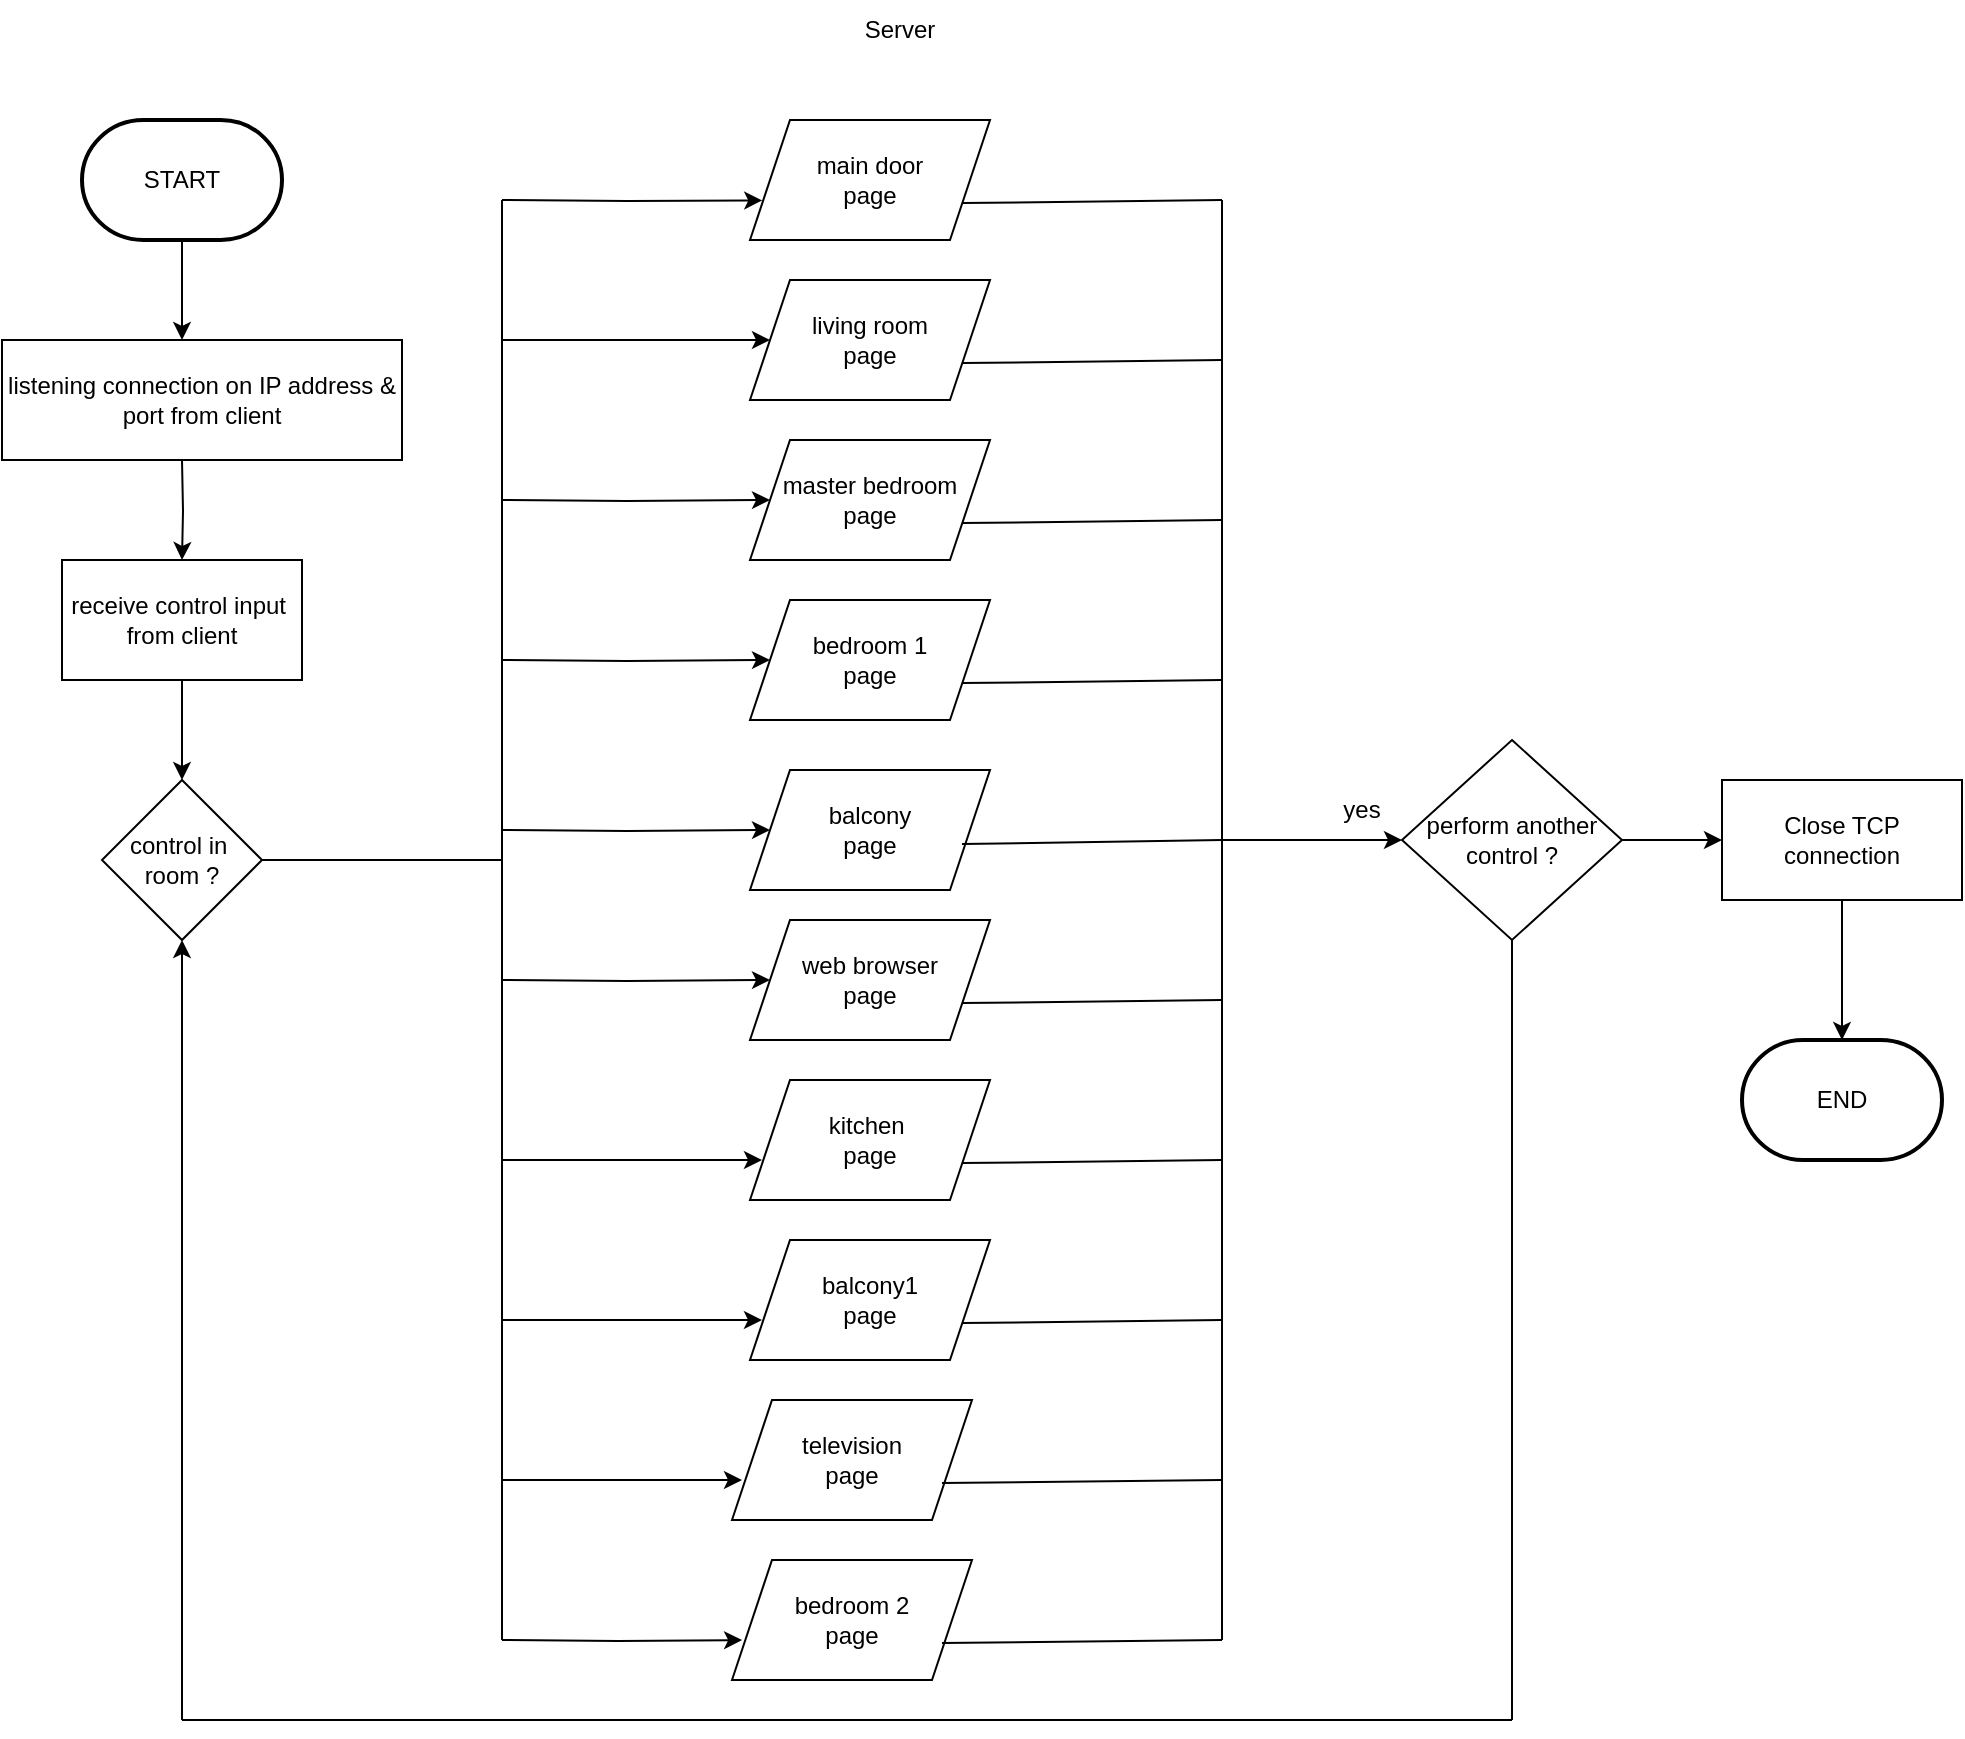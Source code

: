 <mxfile version="20.7.3" type="device" pages="2"><diagram name="server" id="74e2e168-ea6b-b213-b513-2b3c1d86103e"><mxGraphModel dx="1261" dy="1574" grid="1" gridSize="10" guides="1" tooltips="1" connect="1" arrows="1" fold="1" page="1" pageScale="1" pageWidth="1100" pageHeight="850" background="none" math="0" shadow="0"><root><mxCell id="0"/><mxCell id="1" parent="0"/><mxCell id="__jMSSrSEz_N2nfWrckp-4" value="" style="edgeStyle=orthogonalEdgeStyle;rounded=0;orthogonalLoop=1;jettySize=auto;html=1;" edge="1" parent="1" source="__jMSSrSEz_N2nfWrckp-1"><mxGeometry relative="1" as="geometry"><mxPoint x="200" y="108" as="targetPoint"/></mxGeometry></mxCell><mxCell id="__jMSSrSEz_N2nfWrckp-1" value="START" style="strokeWidth=2;html=1;shape=mxgraph.flowchart.terminator;whiteSpace=wrap;" vertex="1" parent="1"><mxGeometry x="150" y="-2" width="100" height="60" as="geometry"/></mxCell><mxCell id="__jMSSrSEz_N2nfWrckp-6" value="" style="edgeStyle=orthogonalEdgeStyle;rounded=0;orthogonalLoop=1;jettySize=auto;html=1;" edge="1" parent="1" target="__jMSSrSEz_N2nfWrckp-5"><mxGeometry relative="1" as="geometry"><mxPoint x="200" y="168" as="sourcePoint"/></mxGeometry></mxCell><mxCell id="__jMSSrSEz_N2nfWrckp-2" value="listening connection on IP address &amp;amp; port from client" style="rounded=0;whiteSpace=wrap;html=1;" vertex="1" parent="1"><mxGeometry x="110" y="108" width="200" height="60" as="geometry"/></mxCell><mxCell id="__jMSSrSEz_N2nfWrckp-3" value="Server" style="text;html=1;strokeColor=none;fillColor=none;align=center;verticalAlign=middle;whiteSpace=wrap;rounded=0;" vertex="1" parent="1"><mxGeometry x="529" y="-62" width="60" height="30" as="geometry"/></mxCell><mxCell id="__jMSSrSEz_N2nfWrckp-9" value="" style="edgeStyle=orthogonalEdgeStyle;rounded=0;orthogonalLoop=1;jettySize=auto;html=1;" edge="1" parent="1" source="__jMSSrSEz_N2nfWrckp-5" target="__jMSSrSEz_N2nfWrckp-8"><mxGeometry relative="1" as="geometry"/></mxCell><mxCell id="__jMSSrSEz_N2nfWrckp-5" value="receive control input&amp;nbsp;&lt;br&gt;from client" style="rounded=0;whiteSpace=wrap;html=1;" vertex="1" parent="1"><mxGeometry x="140" y="218" width="120" height="60" as="geometry"/></mxCell><mxCell id="__jMSSrSEz_N2nfWrckp-7" value="main door&lt;br&gt;page" style="shape=parallelogram;perimeter=parallelogramPerimeter;whiteSpace=wrap;html=1;fixedSize=1;" vertex="1" parent="1"><mxGeometry x="484" y="-2" width="120" height="60" as="geometry"/></mxCell><mxCell id="__jMSSrSEz_N2nfWrckp-8" value="control in&amp;nbsp;&lt;br&gt;room ?" style="rhombus;whiteSpace=wrap;html=1;" vertex="1" parent="1"><mxGeometry x="160" y="328" width="80" height="80" as="geometry"/></mxCell><mxCell id="__jMSSrSEz_N2nfWrckp-10" value="living room&lt;br&gt;page" style="shape=parallelogram;perimeter=parallelogramPerimeter;whiteSpace=wrap;html=1;fixedSize=1;" vertex="1" parent="1"><mxGeometry x="484" y="78" width="120" height="60" as="geometry"/></mxCell><mxCell id="__jMSSrSEz_N2nfWrckp-11" value="bedroom 1&lt;br&gt;page" style="shape=parallelogram;perimeter=parallelogramPerimeter;whiteSpace=wrap;html=1;fixedSize=1;" vertex="1" parent="1"><mxGeometry x="484" y="238" width="120" height="60" as="geometry"/></mxCell><mxCell id="__jMSSrSEz_N2nfWrckp-12" value="master bedroom&lt;br&gt;page" style="shape=parallelogram;perimeter=parallelogramPerimeter;whiteSpace=wrap;html=1;fixedSize=1;" vertex="1" parent="1"><mxGeometry x="484" y="158" width="120" height="60" as="geometry"/></mxCell><mxCell id="__jMSSrSEz_N2nfWrckp-13" value="bedroom 2&lt;br&gt;page" style="shape=parallelogram;perimeter=parallelogramPerimeter;whiteSpace=wrap;html=1;fixedSize=1;" vertex="1" parent="1"><mxGeometry x="475" y="718" width="120" height="60" as="geometry"/></mxCell><mxCell id="__jMSSrSEz_N2nfWrckp-14" value="kitchen&amp;nbsp;&lt;br&gt;page" style="shape=parallelogram;perimeter=parallelogramPerimeter;whiteSpace=wrap;html=1;fixedSize=1;" vertex="1" parent="1"><mxGeometry x="484" y="478" width="120" height="60" as="geometry"/></mxCell><mxCell id="__jMSSrSEz_N2nfWrckp-15" value="balcony&lt;br&gt;page" style="shape=parallelogram;perimeter=parallelogramPerimeter;whiteSpace=wrap;html=1;fixedSize=1;" vertex="1" parent="1"><mxGeometry x="484" y="323" width="120" height="60" as="geometry"/></mxCell><mxCell id="__jMSSrSEz_N2nfWrckp-16" value="television&lt;br&gt;page" style="shape=parallelogram;perimeter=parallelogramPerimeter;whiteSpace=wrap;html=1;fixedSize=1;" vertex="1" parent="1"><mxGeometry x="475" y="638" width="120" height="60" as="geometry"/></mxCell><mxCell id="__jMSSrSEz_N2nfWrckp-17" value="balcony1&lt;br&gt;page" style="shape=parallelogram;perimeter=parallelogramPerimeter;whiteSpace=wrap;html=1;fixedSize=1;" vertex="1" parent="1"><mxGeometry x="484" y="558" width="120" height="60" as="geometry"/></mxCell><mxCell id="__jMSSrSEz_N2nfWrckp-18" value="web browser&lt;br&gt;page" style="shape=parallelogram;perimeter=parallelogramPerimeter;whiteSpace=wrap;html=1;fixedSize=1;" vertex="1" parent="1"><mxGeometry x="484" y="398" width="120" height="60" as="geometry"/></mxCell><mxCell id="__jMSSrSEz_N2nfWrckp-19" value="" style="endArrow=none;html=1;rounded=0;exitX=1;exitY=0.5;exitDx=0;exitDy=0;" edge="1" parent="1" source="__jMSSrSEz_N2nfWrckp-8"><mxGeometry width="50" height="50" relative="1" as="geometry"><mxPoint x="520" y="368" as="sourcePoint"/><mxPoint x="360" y="368" as="targetPoint"/></mxGeometry></mxCell><mxCell id="__jMSSrSEz_N2nfWrckp-20" value="" style="endArrow=none;html=1;rounded=0;" edge="1" parent="1"><mxGeometry width="50" height="50" relative="1" as="geometry"><mxPoint x="360" y="758" as="sourcePoint"/><mxPoint x="360" y="38" as="targetPoint"/></mxGeometry></mxCell><mxCell id="__jMSSrSEz_N2nfWrckp-21" value="" style="edgeStyle=orthogonalEdgeStyle;rounded=0;orthogonalLoop=1;jettySize=auto;html=1;entryX=0.051;entryY=0.67;entryDx=0;entryDy=0;entryPerimeter=0;" edge="1" parent="1" target="__jMSSrSEz_N2nfWrckp-7"><mxGeometry relative="1" as="geometry"><mxPoint x="360" y="38" as="sourcePoint"/><mxPoint x="390" y="88.0" as="targetPoint"/></mxGeometry></mxCell><mxCell id="__jMSSrSEz_N2nfWrckp-22" value="" style="edgeStyle=orthogonalEdgeStyle;rounded=0;orthogonalLoop=1;jettySize=auto;html=1;entryX=0;entryY=0.5;entryDx=0;entryDy=0;" edge="1" parent="1" target="__jMSSrSEz_N2nfWrckp-18"><mxGeometry relative="1" as="geometry"><mxPoint x="360" y="428" as="sourcePoint"/><mxPoint x="475.0" y="427.98" as="targetPoint"/></mxGeometry></mxCell><mxCell id="__jMSSrSEz_N2nfWrckp-23" value="" style="edgeStyle=orthogonalEdgeStyle;rounded=0;orthogonalLoop=1;jettySize=auto;html=1;entryX=0;entryY=0.5;entryDx=0;entryDy=0;" edge="1" parent="1" target="__jMSSrSEz_N2nfWrckp-15"><mxGeometry relative="1" as="geometry"><mxPoint x="360" y="353" as="sourcePoint"/><mxPoint x="484.0" y="337.98" as="targetPoint"/></mxGeometry></mxCell><mxCell id="__jMSSrSEz_N2nfWrckp-24" value="" style="edgeStyle=orthogonalEdgeStyle;rounded=0;orthogonalLoop=1;jettySize=auto;html=1;entryX=0;entryY=0.5;entryDx=0;entryDy=0;" edge="1" parent="1" target="__jMSSrSEz_N2nfWrckp-11"><mxGeometry relative="1" as="geometry"><mxPoint x="360" y="268" as="sourcePoint"/><mxPoint x="470.12" y="277.99" as="targetPoint"/></mxGeometry></mxCell><mxCell id="__jMSSrSEz_N2nfWrckp-25" value="" style="edgeStyle=orthogonalEdgeStyle;rounded=0;orthogonalLoop=1;jettySize=auto;html=1;entryX=0;entryY=0.5;entryDx=0;entryDy=0;" edge="1" parent="1" target="__jMSSrSEz_N2nfWrckp-12"><mxGeometry x="-0.647" y="-100" relative="1" as="geometry"><mxPoint x="360" y="188" as="sourcePoint"/><mxPoint x="475.0" y="187.98" as="targetPoint"/><mxPoint as="offset"/></mxGeometry></mxCell><mxCell id="__jMSSrSEz_N2nfWrckp-26" value="" style="edgeStyle=orthogonalEdgeStyle;rounded=0;orthogonalLoop=1;jettySize=auto;html=1;entryX=0;entryY=0.5;entryDx=0;entryDy=0;" edge="1" parent="1" target="__jMSSrSEz_N2nfWrckp-10"><mxGeometry relative="1" as="geometry"><mxPoint x="360" y="118" as="sourcePoint"/><mxPoint x="540.12" y="88.2" as="targetPoint"/><Array as="points"><mxPoint x="360" y="108"/></Array></mxGeometry></mxCell><mxCell id="__jMSSrSEz_N2nfWrckp-27" value="" style="edgeStyle=orthogonalEdgeStyle;rounded=0;orthogonalLoop=1;jettySize=auto;html=1;" edge="1" parent="1"><mxGeometry relative="1" as="geometry"><mxPoint x="360" y="598" as="sourcePoint"/><mxPoint x="490" y="598" as="targetPoint"/></mxGeometry></mxCell><mxCell id="__jMSSrSEz_N2nfWrckp-28" value="" style="edgeStyle=orthogonalEdgeStyle;rounded=0;orthogonalLoop=1;jettySize=auto;html=1;entryX=0.042;entryY=0.667;entryDx=0;entryDy=0;entryPerimeter=0;" edge="1" parent="1" target="__jMSSrSEz_N2nfWrckp-13"><mxGeometry relative="1" as="geometry"><mxPoint x="360" y="758" as="sourcePoint"/><mxPoint x="495" y="767.98" as="targetPoint"/></mxGeometry></mxCell><mxCell id="__jMSSrSEz_N2nfWrckp-32" value="" style="edgeStyle=orthogonalEdgeStyle;rounded=0;orthogonalLoop=1;jettySize=auto;html=1;" edge="1" parent="1"><mxGeometry relative="1" as="geometry"><mxPoint x="360" y="678" as="sourcePoint"/><mxPoint x="480" y="678" as="targetPoint"/></mxGeometry></mxCell><mxCell id="__jMSSrSEz_N2nfWrckp-33" value="" style="edgeStyle=orthogonalEdgeStyle;rounded=0;orthogonalLoop=1;jettySize=auto;html=1;" edge="1" parent="1"><mxGeometry relative="1" as="geometry"><mxPoint x="360" y="518" as="sourcePoint"/><mxPoint x="490" y="518" as="targetPoint"/></mxGeometry></mxCell><mxCell id="Qa6VBueCGwZUXFpR9Ek4-2" value="" style="edgeStyle=orthogonalEdgeStyle;rounded=0;orthogonalLoop=1;jettySize=auto;html=1;" edge="1" parent="1" source="__jMSSrSEz_N2nfWrckp-34" target="Qa6VBueCGwZUXFpR9Ek4-1"><mxGeometry relative="1" as="geometry"/></mxCell><mxCell id="__jMSSrSEz_N2nfWrckp-34" value="perform another control ?" style="rhombus;whiteSpace=wrap;html=1;" vertex="1" parent="1"><mxGeometry x="810" y="308" width="110" height="100" as="geometry"/></mxCell><mxCell id="__jMSSrSEz_N2nfWrckp-35" value="" style="endArrow=none;html=1;rounded=0;" edge="1" parent="1"><mxGeometry width="50" height="50" relative="1" as="geometry"><mxPoint x="720" y="758" as="sourcePoint"/><mxPoint x="720" y="38" as="targetPoint"/></mxGeometry></mxCell><mxCell id="__jMSSrSEz_N2nfWrckp-37" value="" style="endArrow=none;html=1;rounded=0;exitX=1;exitY=0.75;exitDx=0;exitDy=0;" edge="1" parent="1" source="__jMSSrSEz_N2nfWrckp-7"><mxGeometry width="50" height="50" relative="1" as="geometry"><mxPoint x="540" y="158" as="sourcePoint"/><mxPoint x="720" y="38" as="targetPoint"/></mxGeometry></mxCell><mxCell id="__jMSSrSEz_N2nfWrckp-38" value="" style="endArrow=none;html=1;rounded=0;exitX=1;exitY=0.75;exitDx=0;exitDy=0;" edge="1" parent="1"><mxGeometry width="50" height="50" relative="1" as="geometry"><mxPoint x="590.004" y="599.538" as="sourcePoint"/><mxPoint x="719.85" y="598" as="targetPoint"/></mxGeometry></mxCell><mxCell id="__jMSSrSEz_N2nfWrckp-39" value="" style="endArrow=none;html=1;rounded=0;exitX=1;exitY=0.75;exitDx=0;exitDy=0;" edge="1" parent="1"><mxGeometry width="50" height="50" relative="1" as="geometry"><mxPoint x="590.004" y="279.538" as="sourcePoint"/><mxPoint x="719.85" y="278" as="targetPoint"/></mxGeometry></mxCell><mxCell id="__jMSSrSEz_N2nfWrckp-40" value="" style="endArrow=none;html=1;rounded=0;exitX=1;exitY=0.75;exitDx=0;exitDy=0;" edge="1" parent="1"><mxGeometry width="50" height="50" relative="1" as="geometry"><mxPoint x="590.004" y="199.538" as="sourcePoint"/><mxPoint x="719.85" y="198" as="targetPoint"/></mxGeometry></mxCell><mxCell id="__jMSSrSEz_N2nfWrckp-41" value="" style="endArrow=none;html=1;rounded=0;exitX=1;exitY=0.75;exitDx=0;exitDy=0;" edge="1" parent="1" source="__jMSSrSEz_N2nfWrckp-10"><mxGeometry width="50" height="50" relative="1" as="geometry"><mxPoint x="630.154" y="79.538" as="sourcePoint"/><mxPoint x="720" y="118" as="targetPoint"/></mxGeometry></mxCell><mxCell id="__jMSSrSEz_N2nfWrckp-42" value="" style="endArrow=none;html=1;rounded=0;exitX=1;exitY=0.75;exitDx=0;exitDy=0;" edge="1" parent="1"><mxGeometry width="50" height="50" relative="1" as="geometry"><mxPoint x="590.004" y="519.538" as="sourcePoint"/><mxPoint x="719.85" y="518" as="targetPoint"/></mxGeometry></mxCell><mxCell id="__jMSSrSEz_N2nfWrckp-43" value="" style="endArrow=none;html=1;rounded=0;" edge="1" parent="1"><mxGeometry width="50" height="50" relative="1" as="geometry"><mxPoint x="590" y="360" as="sourcePoint"/><mxPoint x="719.85" y="358" as="targetPoint"/></mxGeometry></mxCell><mxCell id="__jMSSrSEz_N2nfWrckp-44" value="" style="endArrow=none;html=1;rounded=0;exitX=1;exitY=0.75;exitDx=0;exitDy=0;" edge="1" parent="1"><mxGeometry width="50" height="50" relative="1" as="geometry"><mxPoint x="590.004" y="439.538" as="sourcePoint"/><mxPoint x="719.85" y="438" as="targetPoint"/></mxGeometry></mxCell><mxCell id="__jMSSrSEz_N2nfWrckp-45" value="" style="endArrow=none;html=1;rounded=0;exitX=1;exitY=0.75;exitDx=0;exitDy=0;" edge="1" parent="1"><mxGeometry width="50" height="50" relative="1" as="geometry"><mxPoint x="580.004" y="759.538" as="sourcePoint"/><mxPoint x="720" y="758" as="targetPoint"/></mxGeometry></mxCell><mxCell id="__jMSSrSEz_N2nfWrckp-46" value="" style="endArrow=none;html=1;rounded=0;exitX=1;exitY=0.75;exitDx=0;exitDy=0;" edge="1" parent="1"><mxGeometry width="50" height="50" relative="1" as="geometry"><mxPoint x="580.004" y="679.538" as="sourcePoint"/><mxPoint x="720" y="678" as="targetPoint"/></mxGeometry></mxCell><mxCell id="__jMSSrSEz_N2nfWrckp-47" value="" style="endArrow=classic;html=1;rounded=0;entryX=0;entryY=0.5;entryDx=0;entryDy=0;" edge="1" parent="1" target="__jMSSrSEz_N2nfWrckp-34"><mxGeometry width="50" height="50" relative="1" as="geometry"><mxPoint x="720" y="358" as="sourcePoint"/><mxPoint x="590" y="388" as="targetPoint"/></mxGeometry></mxCell><mxCell id="__jMSSrSEz_N2nfWrckp-49" value="" style="endArrow=none;html=1;rounded=0;entryX=0.5;entryY=1;entryDx=0;entryDy=0;" edge="1" parent="1" target="__jMSSrSEz_N2nfWrckp-34"><mxGeometry width="50" height="50" relative="1" as="geometry"><mxPoint x="865" y="798" as="sourcePoint"/><mxPoint x="870" y="448" as="targetPoint"/></mxGeometry></mxCell><mxCell id="__jMSSrSEz_N2nfWrckp-51" value="" style="endArrow=none;html=1;rounded=0;" edge="1" parent="1"><mxGeometry width="50" height="50" relative="1" as="geometry"><mxPoint x="200" y="798" as="sourcePoint"/><mxPoint x="865" y="798" as="targetPoint"/></mxGeometry></mxCell><mxCell id="__jMSSrSEz_N2nfWrckp-53" value="yes" style="text;html=1;strokeColor=none;fillColor=none;align=center;verticalAlign=middle;whiteSpace=wrap;rounded=0;" vertex="1" parent="1"><mxGeometry x="760" y="328" width="60" height="30" as="geometry"/></mxCell><mxCell id="__jMSSrSEz_N2nfWrckp-54" value="END" style="strokeWidth=2;html=1;shape=mxgraph.flowchart.terminator;whiteSpace=wrap;" vertex="1" parent="1"><mxGeometry x="980" y="458" width="100" height="60" as="geometry"/></mxCell><mxCell id="Qa6VBueCGwZUXFpR9Ek4-3" value="" style="edgeStyle=orthogonalEdgeStyle;rounded=0;orthogonalLoop=1;jettySize=auto;html=1;" edge="1" parent="1" source="Qa6VBueCGwZUXFpR9Ek4-1" target="__jMSSrSEz_N2nfWrckp-54"><mxGeometry relative="1" as="geometry"/></mxCell><mxCell id="Qa6VBueCGwZUXFpR9Ek4-1" value="Close TCP connection" style="rounded=0;whiteSpace=wrap;html=1;" vertex="1" parent="1"><mxGeometry x="970" y="328" width="120" height="60" as="geometry"/></mxCell><mxCell id="LcY3cwhQb1TRRaKWP3P_-1" value="" style="endArrow=classic;html=1;rounded=0;entryX=0.5;entryY=1;entryDx=0;entryDy=0;" edge="1" parent="1" target="__jMSSrSEz_N2nfWrckp-8"><mxGeometry width="50" height="50" relative="1" as="geometry"><mxPoint x="200" y="798" as="sourcePoint"/><mxPoint x="630" y="458" as="targetPoint"/></mxGeometry></mxCell></root></mxGraphModel></diagram><diagram id="CEutyaYNXOekfzgLEc4R" name="client"><mxGraphModel dx="1110" dy="637" grid="1" gridSize="10" guides="1" tooltips="1" connect="1" arrows="1" fold="1" page="1" pageScale="1" pageWidth="850" pageHeight="1100" math="0" shadow="0"><root><mxCell id="0"/><mxCell id="1" parent="0"/><mxCell id="6VxJcjI5TBcT30ahXt7j-5" value="" style="edgeStyle=orthogonalEdgeStyle;rounded=0;orthogonalLoop=1;jettySize=auto;html=1;" edge="1" parent="1" source="6VxJcjI5TBcT30ahXt7j-1" target="6VxJcjI5TBcT30ahXt7j-3"><mxGeometry relative="1" as="geometry"/></mxCell><mxCell id="6VxJcjI5TBcT30ahXt7j-1" value="START" style="strokeWidth=2;html=1;shape=mxgraph.flowchart.terminator;whiteSpace=wrap;" vertex="1" parent="1"><mxGeometry x="200" y="53" width="100" height="60" as="geometry"/></mxCell><mxCell id="6VxJcjI5TBcT30ahXt7j-6" value="" style="edgeStyle=orthogonalEdgeStyle;rounded=0;orthogonalLoop=1;jettySize=auto;html=1;" edge="1" parent="1" source="6VxJcjI5TBcT30ahXt7j-3" target="6VxJcjI5TBcT30ahXt7j-4"><mxGeometry relative="1" as="geometry"/></mxCell><mxCell id="6VxJcjI5TBcT30ahXt7j-3" value="open connection with server" style="rounded=0;whiteSpace=wrap;html=1;" vertex="1" parent="1"><mxGeometry x="190" y="153" width="120" height="60" as="geometry"/></mxCell><mxCell id="6VxJcjI5TBcT30ahXt7j-8" value="" style="edgeStyle=orthogonalEdgeStyle;rounded=0;orthogonalLoop=1;jettySize=auto;html=1;" edge="1" parent="1" source="6VxJcjI5TBcT30ahXt7j-4" target="6VxJcjI5TBcT30ahXt7j-7"><mxGeometry relative="1" as="geometry"/></mxCell><mxCell id="bL6VnhmSIh_BjjZOBrkD-3" value="" style="edgeStyle=orthogonalEdgeStyle;rounded=0;orthogonalLoop=1;jettySize=auto;html=1;" edge="1" parent="1" source="6VxJcjI5TBcT30ahXt7j-4" target="bL6VnhmSIh_BjjZOBrkD-2"><mxGeometry relative="1" as="geometry"/></mxCell><mxCell id="6VxJcjI5TBcT30ahXt7j-4" value="input username and password" style="shape=parallelogram;perimeter=parallelogramPerimeter;whiteSpace=wrap;html=1;fixedSize=1;" vertex="1" parent="1"><mxGeometry x="170" y="273" width="160" height="60" as="geometry"/></mxCell><mxCell id="6VxJcjI5TBcT30ahXt7j-7" value="Authorized?" style="rhombus;whiteSpace=wrap;html=1;" vertex="1" parent="1"><mxGeometry x="210" y="383" width="80" height="80" as="geometry"/></mxCell><mxCell id="6VxJcjI5TBcT30ahXt7j-9" value="" style="endArrow=classic;html=1;rounded=0;exitX=1;exitY=0.5;exitDx=0;exitDy=0;" edge="1" parent="1" source="6VxJcjI5TBcT30ahXt7j-7"><mxGeometry width="50" height="50" relative="1" as="geometry"><mxPoint x="400" y="283" as="sourcePoint"/><mxPoint x="430" y="423" as="targetPoint"/></mxGeometry></mxCell><mxCell id="6VxJcjI5TBcT30ahXt7j-10" value="output message&lt;br&gt;&quot;wrong username and password:" style="shape=parallelogram;perimeter=parallelogramPerimeter;whiteSpace=wrap;html=1;fixedSize=1;" vertex="1" parent="1"><mxGeometry x="420" y="393" width="250" height="60" as="geometry"/></mxCell><mxCell id="6VxJcjI5TBcT30ahXt7j-12" value="" style="endArrow=classic;html=1;rounded=0;exitX=0.5;exitY=0;exitDx=0;exitDy=0;edgeStyle=orthogonalEdgeStyle;entryX=1;entryY=0.75;entryDx=0;entryDy=0;" edge="1" parent="1" source="6VxJcjI5TBcT30ahXt7j-10" target="6VxJcjI5TBcT30ahXt7j-4"><mxGeometry width="50" height="50" relative="1" as="geometry"><mxPoint x="400" y="273" as="sourcePoint"/><mxPoint x="450" y="223" as="targetPoint"/><Array as="points"><mxPoint x="545" y="315"/></Array></mxGeometry></mxCell><mxCell id="6VxJcjI5TBcT30ahXt7j-13" value="NO" style="text;html=1;strokeColor=none;fillColor=none;align=center;verticalAlign=middle;whiteSpace=wrap;rounded=0;" vertex="1" parent="1"><mxGeometry x="277" y="397" width="60" height="30" as="geometry"/></mxCell><mxCell id="6VxJcjI5TBcT30ahXt7j-14" value="YES" style="text;html=1;strokeColor=none;fillColor=none;align=center;verticalAlign=middle;whiteSpace=wrap;rounded=0;" vertex="1" parent="1"><mxGeometry x="270" y="453" width="60" height="30" as="geometry"/></mxCell><mxCell id="6VxJcjI5TBcT30ahXt7j-15" value="" style="endArrow=classic;html=1;rounded=0;entryX=0.5;entryY=0;entryDx=0;entryDy=0;entryPerimeter=0;" edge="1" parent="1"><mxGeometry width="50" height="50" relative="1" as="geometry"><mxPoint x="249.5" y="463" as="sourcePoint"/><mxPoint x="250" y="523" as="targetPoint"/></mxGeometry></mxCell><mxCell id="oD7lgbsd20f2-q3ScF56-2" value="" style="edgeStyle=orthogonalEdgeStyle;rounded=0;orthogonalLoop=1;jettySize=auto;html=1;" edge="1" parent="1" source="ssswtjIl8TO2rmbugrLK-2" target="oD7lgbsd20f2-q3ScF56-1"><mxGeometry relative="1" as="geometry"/></mxCell><mxCell id="ssswtjIl8TO2rmbugrLK-2" value="front door&lt;br&gt;page" style="shape=parallelogram;perimeter=parallelogramPerimeter;whiteSpace=wrap;html=1;fixedSize=1;" vertex="1" parent="1"><mxGeometry x="170" y="523" width="160" height="60" as="geometry"/></mxCell><mxCell id="rC5yfPfXh9akhYa1rHfl-2" value="" style="edgeStyle=orthogonalEdgeStyle;rounded=0;orthogonalLoop=1;jettySize=auto;html=1;" edge="1" parent="1" source="oD7lgbsd20f2-q3ScF56-1" target="rC5yfPfXh9akhYa1rHfl-1"><mxGeometry relative="1" as="geometry"/></mxCell><mxCell id="oD7lgbsd20f2-q3ScF56-1" value="control other page?" style="rhombus;whiteSpace=wrap;html=1;" vertex="1" parent="1"><mxGeometry x="210" y="631" width="80" height="80" as="geometry"/></mxCell><mxCell id="4w8dtP5Nidj9SbfdO0U0-1" value="" style="endArrow=none;html=1;rounded=0;" edge="1" parent="1"><mxGeometry width="50" height="50" relative="1" as="geometry"><mxPoint x="290" y="671" as="sourcePoint"/><mxPoint x="360" y="671" as="targetPoint"/></mxGeometry></mxCell><mxCell id="TSyMraE0DUuDjVQVcC0e-1" value="front door&lt;br&gt;control" style="rounded=0;whiteSpace=wrap;html=1;" vertex="1" parent="1"><mxGeometry x="425" y="520" width="120" height="60" as="geometry"/></mxCell><mxCell id="TSyMraE0DUuDjVQVcC0e-2" value="bedroom&lt;br&gt;control" style="rounded=0;whiteSpace=wrap;html=1;" vertex="1" parent="1"><mxGeometry x="425" y="851" width="120" height="60" as="geometry"/></mxCell><mxCell id="TSyMraE0DUuDjVQVcC0e-3" value="living room&lt;br&gt;control" style="rounded=0;whiteSpace=wrap;html=1;" vertex="1" parent="1"><mxGeometry x="425" y="611" width="120" height="60" as="geometry"/></mxCell><mxCell id="TSyMraE0DUuDjVQVcC0e-4" value="balcony&lt;br&gt;control" style="rounded=0;whiteSpace=wrap;html=1;" vertex="1" parent="1"><mxGeometry x="425" y="771" width="120" height="60" as="geometry"/></mxCell><mxCell id="TSyMraE0DUuDjVQVcC0e-5" value="kitchen&lt;br&gt;control" style="rounded=0;whiteSpace=wrap;html=1;" vertex="1" parent="1"><mxGeometry x="425" y="691" width="120" height="60" as="geometry"/></mxCell><mxCell id="TSyMraE0DUuDjVQVcC0e-6" value="web&lt;br&gt;control" style="rounded=0;whiteSpace=wrap;html=1;" vertex="1" parent="1"><mxGeometry x="425" y="931" width="120" height="60" as="geometry"/></mxCell><mxCell id="TSyMraE0DUuDjVQVcC0e-7" value="remote control TV&lt;br&gt;control" style="rounded=0;whiteSpace=wrap;html=1;" vertex="1" parent="1"><mxGeometry x="430" y="1011" width="120" height="60" as="geometry"/></mxCell><mxCell id="TSyMraE0DUuDjVQVcC0e-8" value="" style="endArrow=none;html=1;rounded=0;" edge="1" parent="1"><mxGeometry width="50" height="50" relative="1" as="geometry"><mxPoint x="360" y="1052" as="sourcePoint"/><mxPoint x="360" y="551" as="targetPoint"/></mxGeometry></mxCell><mxCell id="TSyMraE0DUuDjVQVcC0e-9" value="" style="endArrow=classic;html=1;rounded=0;entryX=0.005;entryY=0.648;entryDx=0;entryDy=0;entryPerimeter=0;" edge="1" parent="1" target="TSyMraE0DUuDjVQVcC0e-5"><mxGeometry width="50" height="50" relative="1" as="geometry"><mxPoint x="360" y="731" as="sourcePoint"/><mxPoint x="420" y="731" as="targetPoint"/></mxGeometry></mxCell><mxCell id="TSyMraE0DUuDjVQVcC0e-10" value="" style="endArrow=classic;html=1;rounded=0;entryX=0;entryY=0.5;entryDx=0;entryDy=0;" edge="1" parent="1" target="TSyMraE0DUuDjVQVcC0e-1"><mxGeometry width="50" height="50" relative="1" as="geometry"><mxPoint x="360" y="551" as="sourcePoint"/><mxPoint x="460" y="701" as="targetPoint"/></mxGeometry></mxCell><mxCell id="TSyMraE0DUuDjVQVcC0e-11" value="" style="endArrow=classic;html=1;rounded=0;entryX=0;entryY=0.5;entryDx=0;entryDy=0;" edge="1" parent="1" target="TSyMraE0DUuDjVQVcC0e-4"><mxGeometry width="50" height="50" relative="1" as="geometry"><mxPoint x="360" y="801" as="sourcePoint"/><mxPoint x="460" y="701" as="targetPoint"/></mxGeometry></mxCell><mxCell id="TSyMraE0DUuDjVQVcC0e-13" value="" style="endArrow=classic;html=1;rounded=0;entryX=-0.009;entryY=0.659;entryDx=0;entryDy=0;entryPerimeter=0;" edge="1" parent="1" target="TSyMraE0DUuDjVQVcC0e-7"><mxGeometry width="50" height="50" relative="1" as="geometry"><mxPoint x="360" y="1051" as="sourcePoint"/><mxPoint x="277" y="851" as="targetPoint"/></mxGeometry></mxCell><mxCell id="TSyMraE0DUuDjVQVcC0e-14" value="" style="endArrow=classic;html=1;rounded=0;entryX=0;entryY=0.5;entryDx=0;entryDy=0;" edge="1" parent="1" target="TSyMraE0DUuDjVQVcC0e-3"><mxGeometry width="50" height="50" relative="1" as="geometry"><mxPoint x="360" y="641" as="sourcePoint"/><mxPoint x="425" y="611" as="targetPoint"/></mxGeometry></mxCell><mxCell id="TSyMraE0DUuDjVQVcC0e-15" value="" style="endArrow=classic;html=1;rounded=0;entryX=0;entryY=0.5;entryDx=0;entryDy=0;" edge="1" parent="1" target="TSyMraE0DUuDjVQVcC0e-6"><mxGeometry width="50" height="50" relative="1" as="geometry"><mxPoint x="360" y="961" as="sourcePoint"/><mxPoint x="260" y="831.0" as="targetPoint"/></mxGeometry></mxCell><mxCell id="TSyMraE0DUuDjVQVcC0e-16" value="" style="endArrow=classic;html=1;rounded=0;" edge="1" parent="1" target="TSyMraE0DUuDjVQVcC0e-2"><mxGeometry width="50" height="50" relative="1" as="geometry"><mxPoint x="360" y="881" as="sourcePoint"/><mxPoint x="270" y="841.0" as="targetPoint"/></mxGeometry></mxCell><mxCell id="TSyMraE0DUuDjVQVcC0e-17" value="YES" style="text;html=1;strokeColor=none;fillColor=none;align=center;verticalAlign=middle;whiteSpace=wrap;rounded=0;" vertex="1" parent="1"><mxGeometry x="270" y="641" width="60" height="30" as="geometry"/></mxCell><mxCell id="TSyMraE0DUuDjVQVcC0e-18" value="NO" style="text;html=1;strokeColor=none;fillColor=none;align=center;verticalAlign=middle;whiteSpace=wrap;rounded=0;" vertex="1" parent="1"><mxGeometry x="180" y="721" width="60" height="30" as="geometry"/></mxCell><mxCell id="rC5yfPfXh9akhYa1rHfl-4" value="" style="edgeStyle=orthogonalEdgeStyle;rounded=0;orthogonalLoop=1;jettySize=auto;html=1;" edge="1" parent="1" source="rC5yfPfXh9akhYa1rHfl-1" target="rC5yfPfXh9akhYa1rHfl-3"><mxGeometry relative="1" as="geometry"/></mxCell><mxCell id="rC5yfPfXh9akhYa1rHfl-1" value="Close TCP connection" style="rounded=0;whiteSpace=wrap;html=1;" vertex="1" parent="1"><mxGeometry x="190" y="761" width="120" height="60" as="geometry"/></mxCell><mxCell id="rC5yfPfXh9akhYa1rHfl-3" value="END" style="strokeWidth=2;html=1;shape=mxgraph.flowchart.terminator;whiteSpace=wrap;" vertex="1" parent="1"><mxGeometry x="200" y="851" width="100" height="60" as="geometry"/></mxCell><mxCell id="bL6VnhmSIh_BjjZOBrkD-1" value="Login" style="text;html=1;strokeColor=none;fillColor=none;align=center;verticalAlign=middle;whiteSpace=wrap;rounded=0;" vertex="1" parent="1"><mxGeometry x="240" y="333" width="60" height="30" as="geometry"/></mxCell><mxCell id="bL6VnhmSIh_BjjZOBrkD-2" value="save into &lt;br&gt;database" style="shape=parallelogram;perimeter=parallelogramPerimeter;whiteSpace=wrap;html=1;fixedSize=1;" vertex="1" parent="1"><mxGeometry x="20" y="273" width="120" height="60" as="geometry"/></mxCell><mxCell id="bL6VnhmSIh_BjjZOBrkD-4" value="register" style="text;html=1;strokeColor=none;fillColor=none;align=center;verticalAlign=middle;whiteSpace=wrap;rounded=0;" vertex="1" parent="1"><mxGeometry x="120" y="301" width="60" height="30" as="geometry"/></mxCell><mxCell id="bL6VnhmSIh_BjjZOBrkD-5" value="" style="edgeStyle=orthogonalEdgeStyle;rounded=0;orthogonalLoop=1;jettySize=auto;html=1;exitX=0.5;exitY=0;exitDx=0;exitDy=0;" edge="1" parent="1" source="bL6VnhmSIh_BjjZOBrkD-2"><mxGeometry relative="1" as="geometry"><mxPoint x="80" y="241" as="sourcePoint"/><mxPoint x="250" y="241" as="targetPoint"/><Array as="points"><mxPoint x="80" y="241"/><mxPoint x="200" y="241"/></Array></mxGeometry></mxCell></root></mxGraphModel></diagram></mxfile>